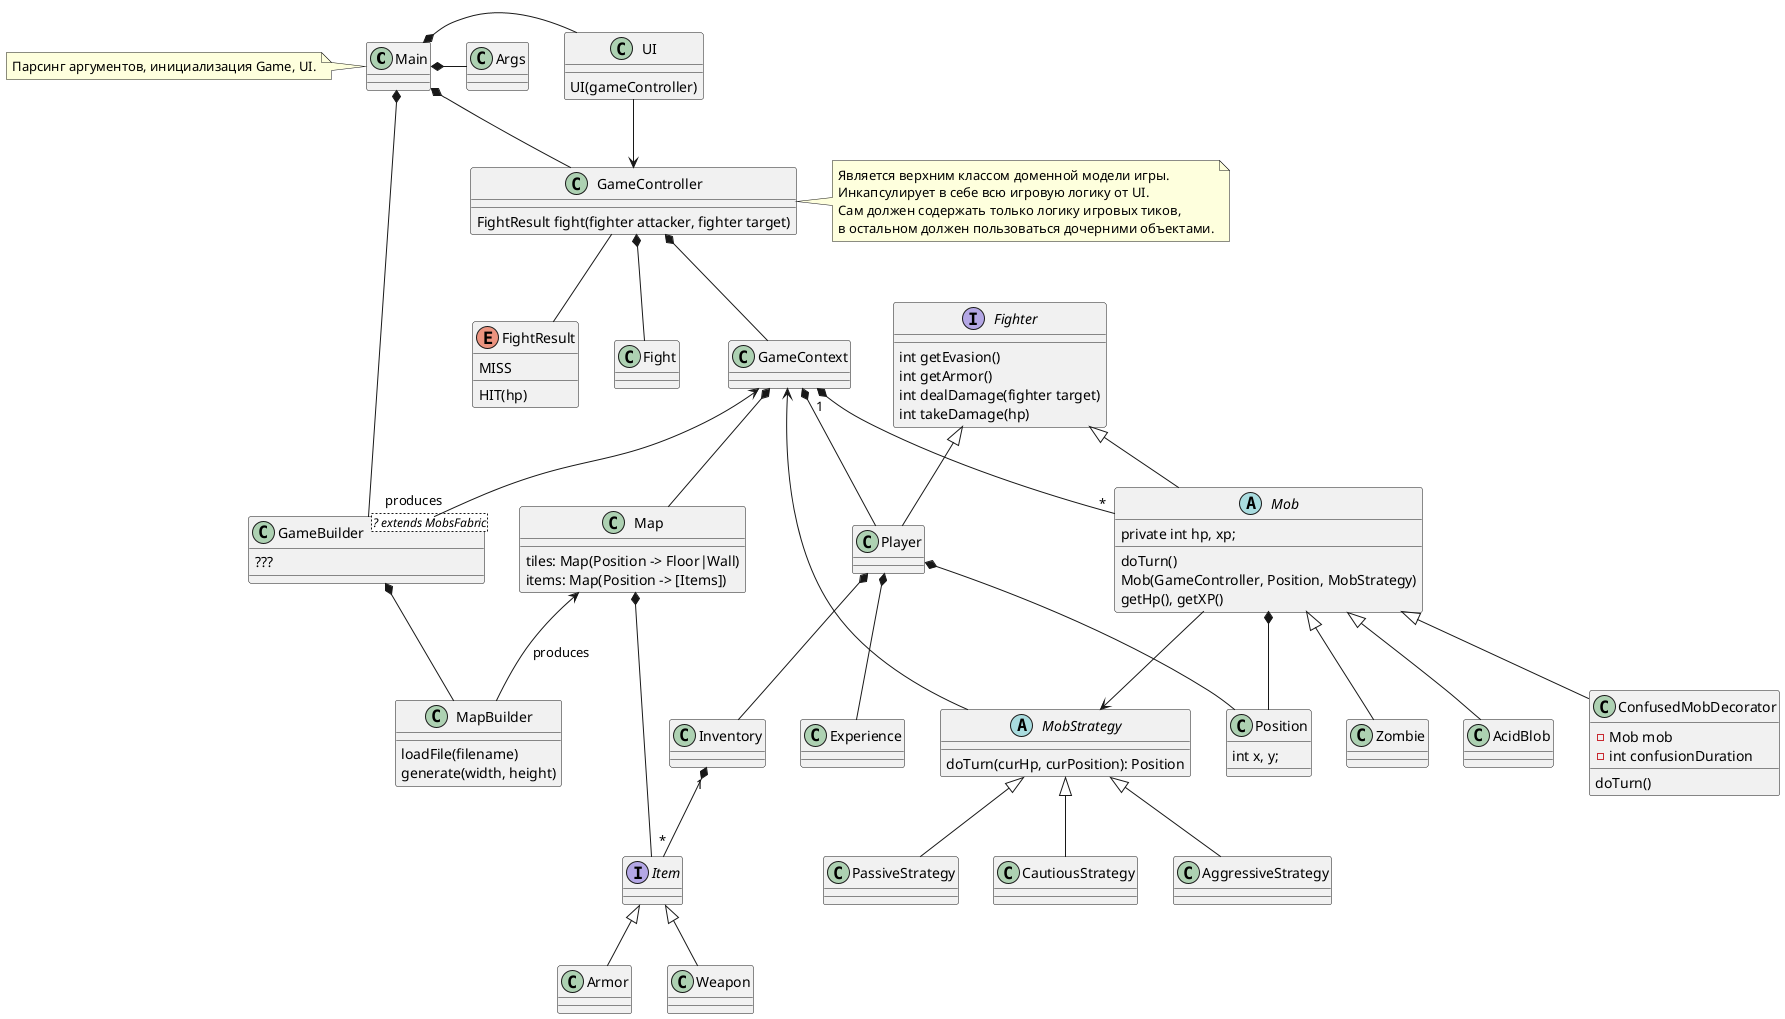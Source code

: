 @startuml
class Main
note left: Парсинг аргументов, инициализация Game, UI.

class GameController {
    FightResult fight(fighter attacker, fighter target)
}

note right : Является верхним классом доменной модели игры.\n\
Инкапсулирует в себе всю игровую логику от UI.\n\
Сам должен содержать только логику игровых тиков,\n\
в остальном должен пользоваться дочерними объектами.

enum FightResult {
  HIT(hp)
  MISS
}

class Map {
    tiles: Map(Position -> Floor|Wall)
    items: Map(Position -> [Items])
}

Map *-- Item

class GameBuilder<? extends MobsFabric> {
    ???
}

class MapBuilder {
    loadFile(filename)
    generate(width, height)
}

class UI {
    UI(gameController)
}

class Player {
}

Interface Fighter {
    int getEvasion()
    int getArmor()
    int dealDamage(fighter target)
    int takeDamage(hp)
}

class Experience {
}

class Inventory {
}

interface Item {

}

abstract MobStrategy {
    doTurn(curHp, curPosition): Position
}

abstract Mob {
    private int hp, xp;
    doTurn()
    Mob(GameController, Position, MobStrategy)
    getHp(), getXP()
}

class ConfusedMobDecorator {
    - Mob mob
    - int confusionDuration
    doTurn()
}

class Position {
    int x, y;
}

Main *- Args
Main *-- GameBuilder
GameBuilder *-- MapBuilder

Main *-- GameController
GameController *-- GameContext
GameController *-- Fight

GameContext <-- "produces" GameBuilder
Map <-- MapBuilder : "produces" 

GameContext *-- Player
GameContext "1" *-- "*" Mob
GameContext *-- Map

GameController -- FightResult

UI --> GameController
Main *- UI

Mob *-- Position
Mob --> MobStrategy
Player *-- Position

Mob <|-- Zombie
Mob <|-- AcidBlob
Mob <|-- ConfusedMobDecorator

MobStrategy <|-- AggressiveStrategy
MobStrategy <|-- PassiveStrategy
MobStrategy <|-- СautiousStrategy
MobStrategy --> GameContext

Player *-- Inventory
Inventory "1" *-- "*" Item
Item <|-- Armor
Item <|-- Weapon

Player *-- Experience
Fighter <|-- Player
Fighter <|-- Mob

@enduml

